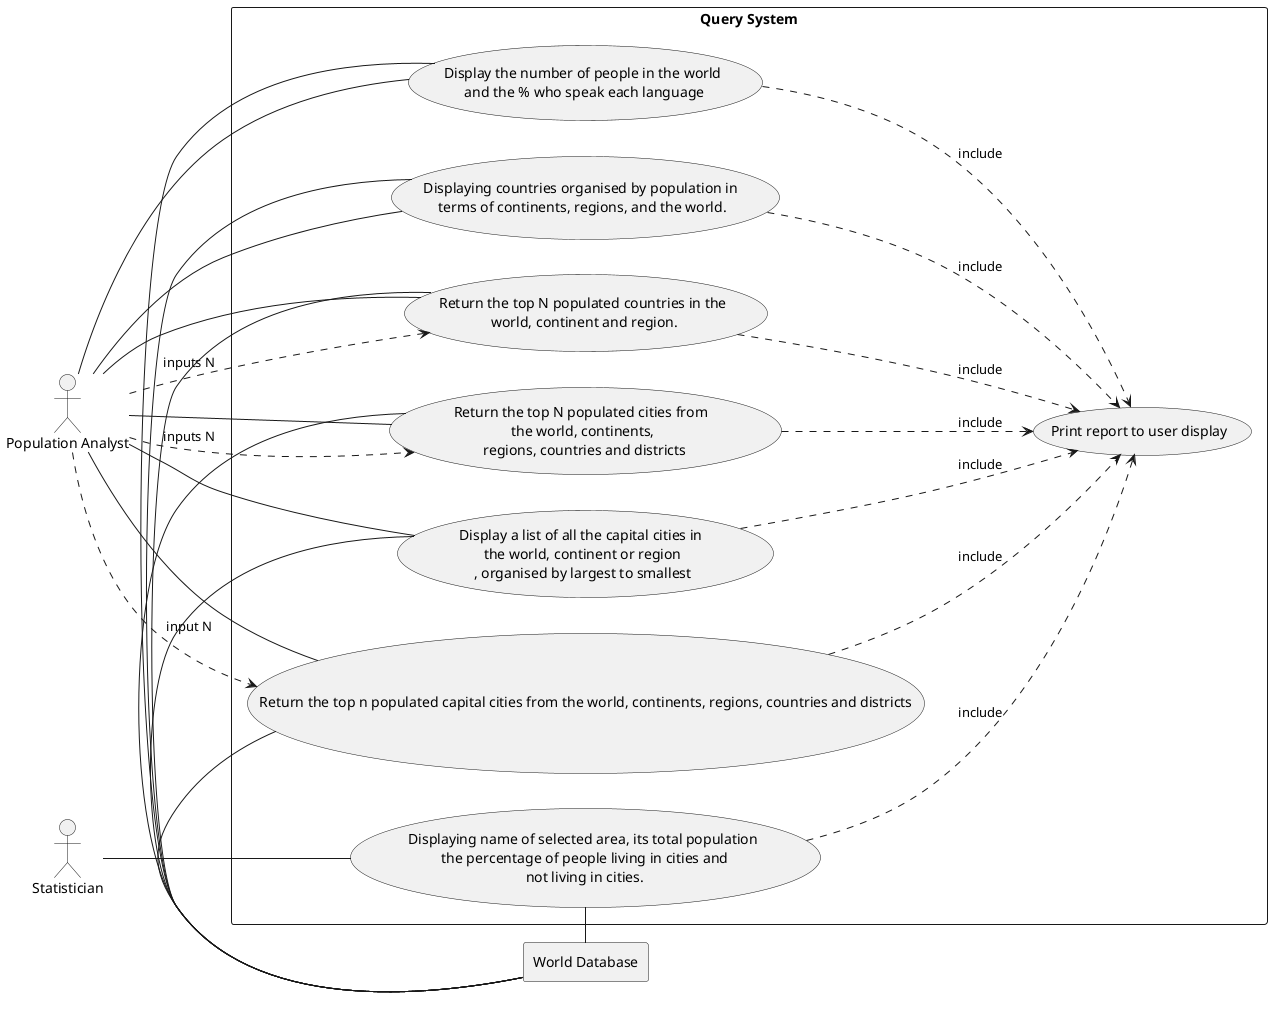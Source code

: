 @startuml
left to right direction

rectangle "World Database" as S2

:Population Analyst: as A1
:Statistician: as A2

rectangle "Query System" as S1 {
    (Print report to user display) as U1
    (Display the number of people in the world\n and the % who speak each language) as U2
    A1 -- U2
    (Displaying name of selected area, its total population\n the percentage of people living in cities and\n not living in cities.) as U3
    A2 -- U3
    (Displaying countries organised by population in \nterms of continents, regions, and the world.) as U4
    A1 -- U4
    (Return the top N populated countries in the\n world, continent and region.) as U5
    A1 -- U5
    (Return the top N populated cities from \nthe world, continents,\n regions, countries and districts) as U6
    A1 -- U6
    (Display a list of all the capital cities in \nthe world, continent or region\n, organised by largest to smallest) as U7
    A1 -- U7
    (Return the top n populated capital cities from the world, continents, regions, countries and districts) as U8
    A1 -- U8
    


    A1 ..> U5 : " inputs N"
    A1 ..> U6 : " inputs N"
    A1 ..> U8 : " input N"
    U2 ..> U1 : " include"
    U3 ..> U1 : " include"
    U4 ..> U1 : " include"
    U5 ..> U1 : " include"
    U6 ..> U1 : " include"
    U7 ..> U1 : " include"
    U8 ..> U1 : " include"

    U2 -left- S2
    U3 -left- S2
    U4 -left- S2
    U5 -left- S2
    U6 -left- S2
    U7 -left- S2
    U8 -left- S2
}

@enduml
